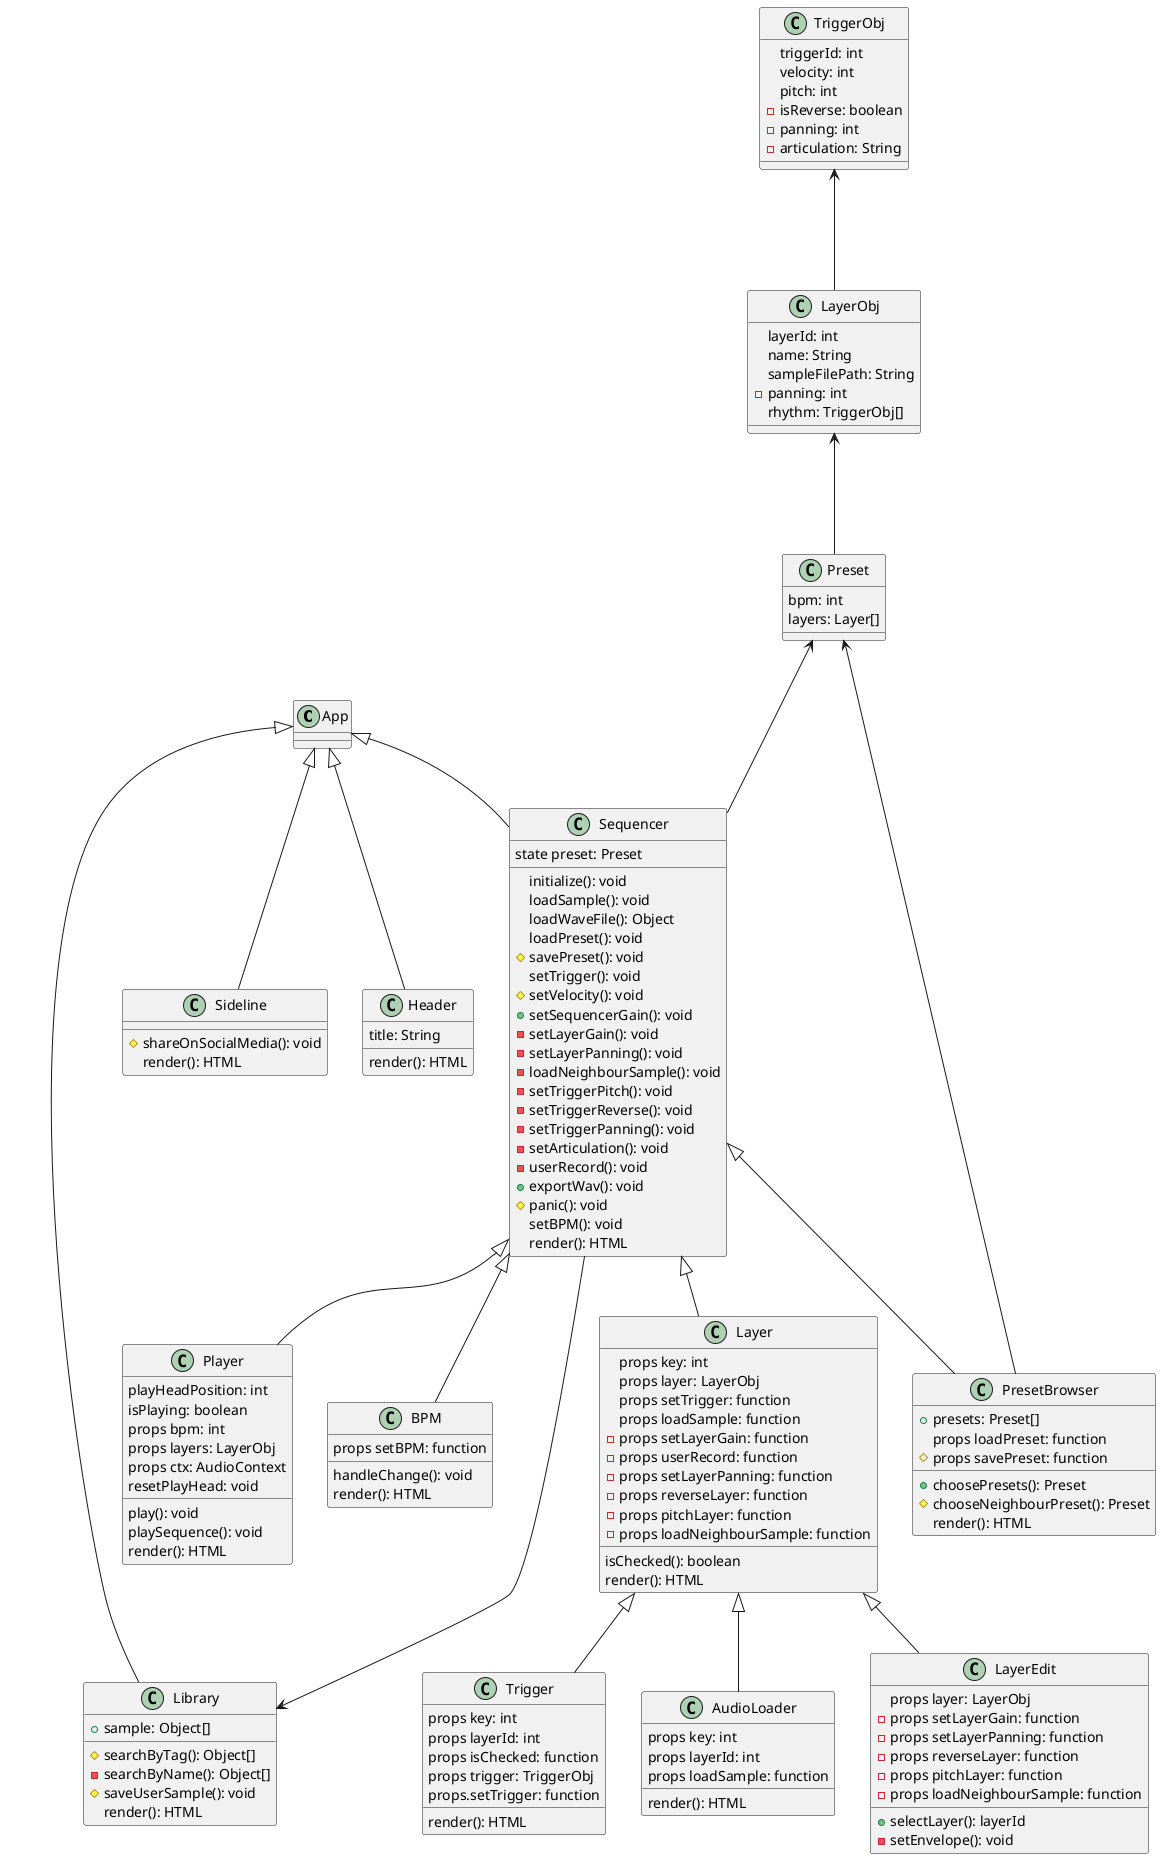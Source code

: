 @startuml
class App

class Header extends App {
    title: String
    render(): HTML
}

class Sequencer extends App {
    state preset: Preset
    initialize(): void
    loadSample(): void
    loadWaveFile(): Object
    loadPreset(): void
    #savePreset(): void
    setTrigger(): void
    #setVelocity(): void
    +setSequencerGain(): void
    -setLayerGain(): void
    -setLayerPanning(): void
    -loadNeighbourSample(): void
    -setTriggerPitch(): void
    -setTriggerReverse(): void
    -setTriggerPanning(): void
    -setArticulation(): void
    -userRecord(): void
    +exportWav(): void
    #panic(): void
    setBPM(): void
    render(): HTML

}

class PresetBrowser extends Sequencer {
    +presets: Preset[]
    props loadPreset: function
    #props savePreset: function
    +choosePresets(): Preset
    #chooseNeighbourPreset(): Preset
    render(): HTML
}

class BPM extends Sequencer {
    props setBPM: function
    handleChange(): void
    render(): HTML
}

class Layer extends Sequencer {
    props key: int
    props layer: LayerObj
    props setTrigger: function
    props loadSample: function
    -props setLayerGain: function
    -props userRecord: function
    -props setLayerPanning: function
    -props reverseLayer: function
    -props pitchLayer: function
    -props loadNeighbourSample: function
    isChecked(): boolean
    render(): HTML
}

class LayerEdit extends Layer {
    props layer: LayerObj
    -props setLayerGain: function
    -props setLayerPanning: function
    -props reverseLayer: function
    -props pitchLayer: function
    -props loadNeighbourSample: function
    +selectLayer(): layerId
    -setEnvelope(): void
}

class Trigger extends Layer {
    props key: int
    props layerId: int
    props isChecked: function
    props trigger: TriggerObj
    props.setTrigger: function
    render(): HTML
}

class AudioLoader extends Layer {
    props key: int
    props layerId: int
    props loadSample: function
    render(): HTML
}

class Player extends Sequencer {
    playHeadPosition: int
    isPlaying: boolean
    props bpm: int
    props layers: LayerObj
    props ctx: AudioContext
    play(): void
    playSequence(): void
    resetPlayHead: void
    render(): HTML
}

class Library extends App {
    +sample: Object[]
    #searchByTag(): Object[]
    -searchByName(): Object[]
    #saveUserSample(): void
    render(): HTML
}

class Sideline extends App {
    #shareOnSocialMedia(): void
    render(): HTML
}

class Preset {
    bpm: int
    layers: Layer[]
}

class LayerObj {
    layerId: int
    name: String
    sampleFilePath: String
    -panning: int
    rhythm: TriggerObj[]
}

class TriggerObj {
    triggerId: int
    velocity: int
    pitch: int
    -isReverse: boolean
    -panning: int
    -articulation: String
}

Sequencer ---> Library
Preset <--- Sequencer
Preset <--- PresetBrowser
LayerObj <--- Preset
TriggerObj <--- LayerObj
@enduml